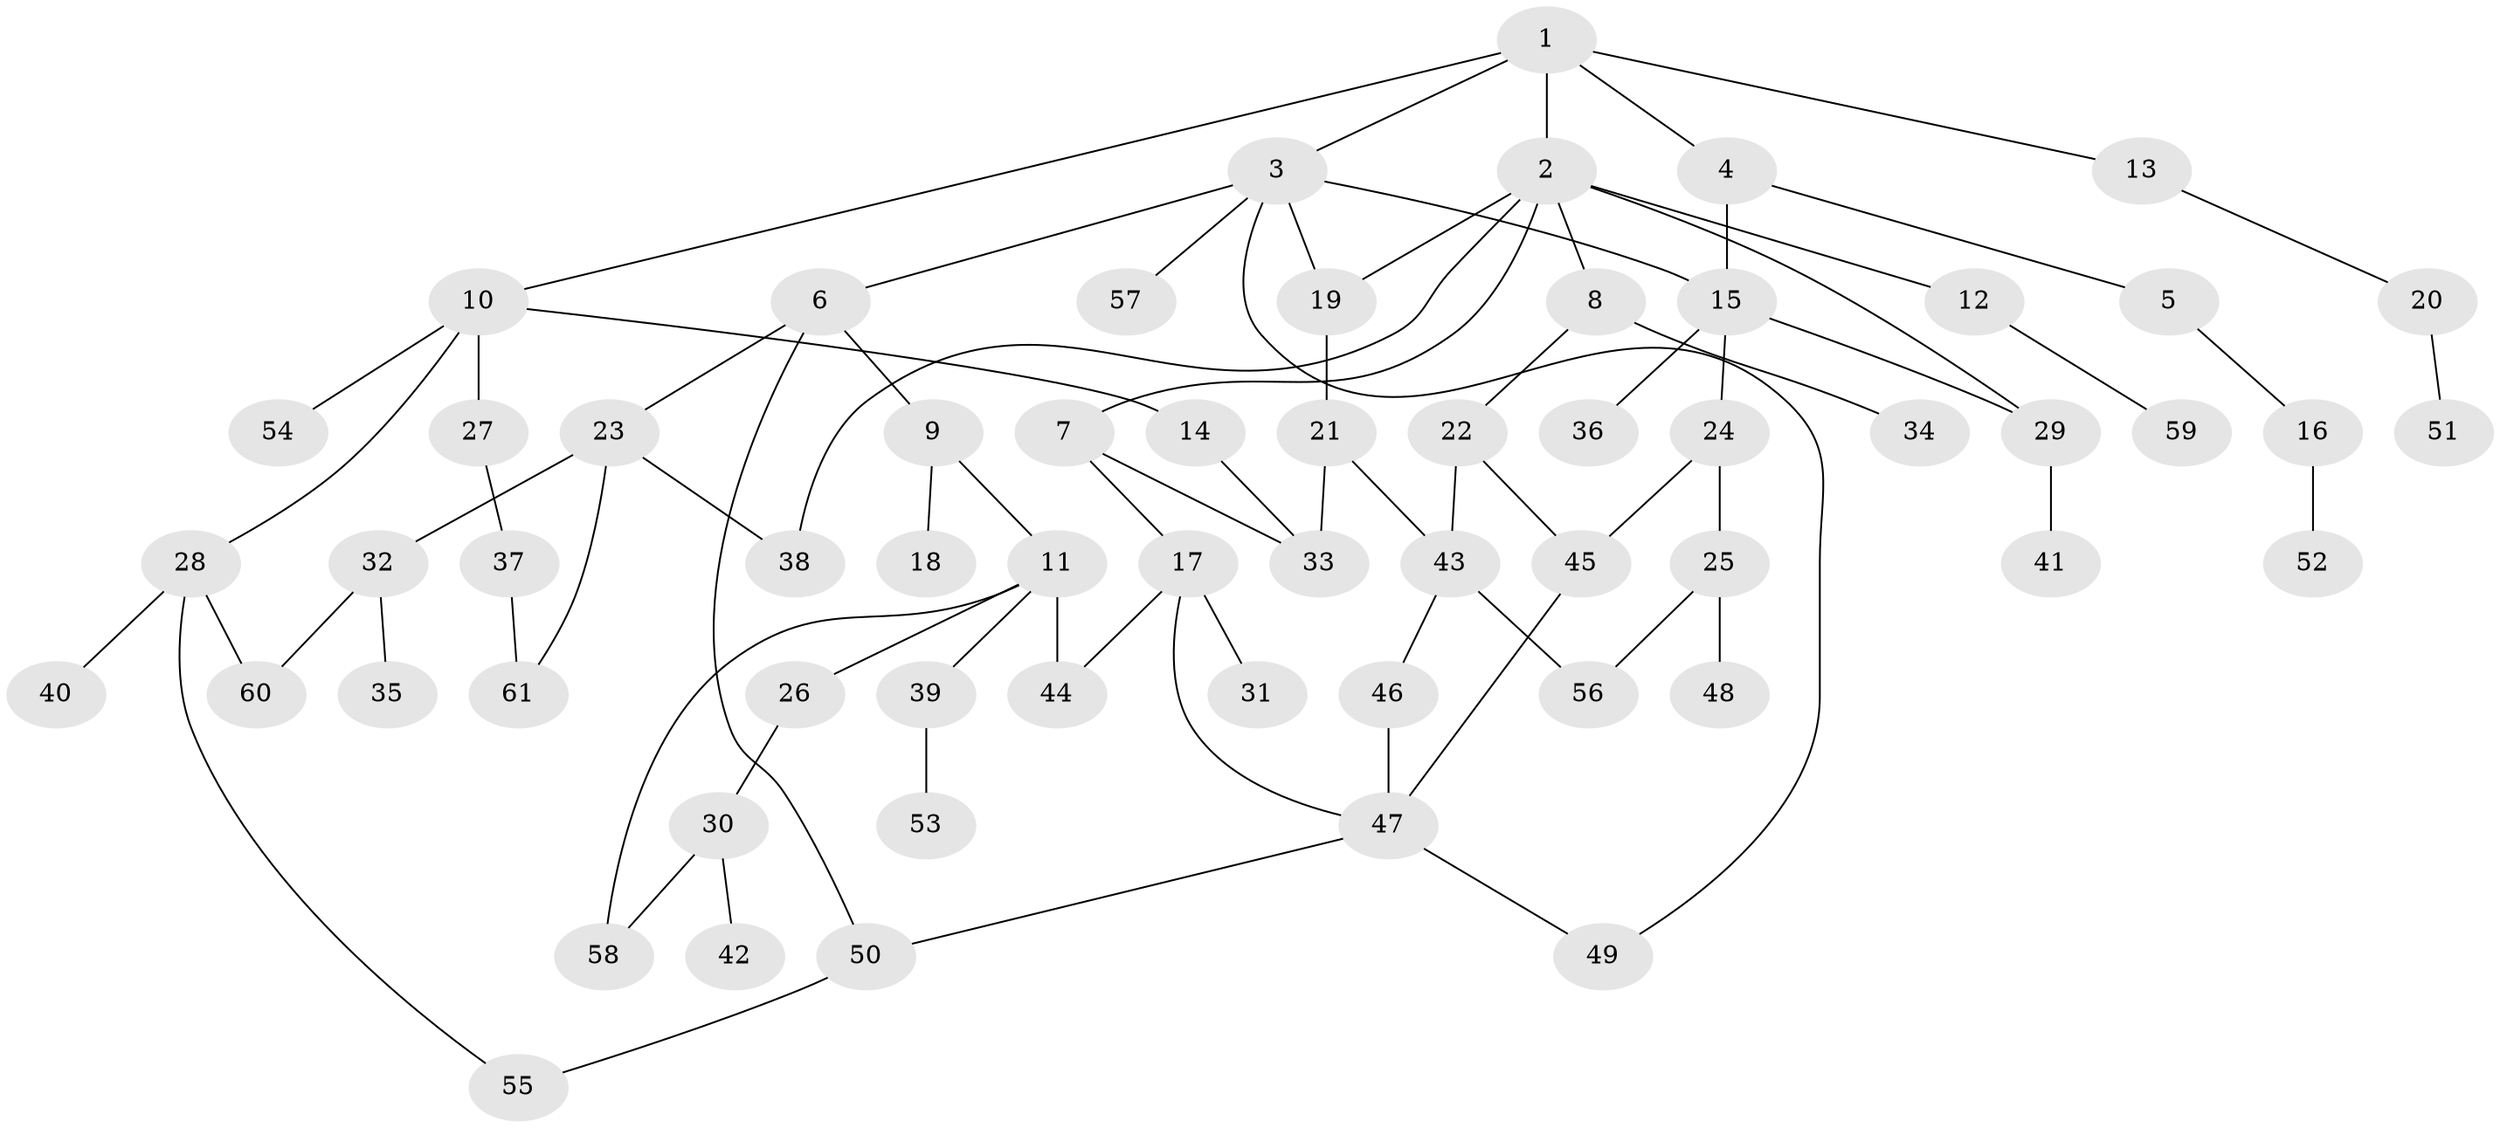 // coarse degree distribution, {12: 0.05555555555555555, 2: 0.3333333333333333, 4: 0.16666666666666666, 3: 0.1111111111111111, 1: 0.3333333333333333}
// Generated by graph-tools (version 1.1) at 2025/17/03/04/25 18:17:02]
// undirected, 61 vertices, 78 edges
graph export_dot {
graph [start="1"]
  node [color=gray90,style=filled];
  1;
  2;
  3;
  4;
  5;
  6;
  7;
  8;
  9;
  10;
  11;
  12;
  13;
  14;
  15;
  16;
  17;
  18;
  19;
  20;
  21;
  22;
  23;
  24;
  25;
  26;
  27;
  28;
  29;
  30;
  31;
  32;
  33;
  34;
  35;
  36;
  37;
  38;
  39;
  40;
  41;
  42;
  43;
  44;
  45;
  46;
  47;
  48;
  49;
  50;
  51;
  52;
  53;
  54;
  55;
  56;
  57;
  58;
  59;
  60;
  61;
  1 -- 2;
  1 -- 3;
  1 -- 4;
  1 -- 10;
  1 -- 13;
  2 -- 7;
  2 -- 8;
  2 -- 12;
  2 -- 29;
  2 -- 38;
  2 -- 19;
  3 -- 6;
  3 -- 19;
  3 -- 57;
  3 -- 49;
  3 -- 15;
  4 -- 5;
  4 -- 15;
  5 -- 16;
  6 -- 9;
  6 -- 23;
  6 -- 50;
  7 -- 17;
  7 -- 33;
  8 -- 22;
  8 -- 34;
  9 -- 11;
  9 -- 18;
  10 -- 14;
  10 -- 27;
  10 -- 28;
  10 -- 54;
  11 -- 26;
  11 -- 39;
  11 -- 44;
  11 -- 58;
  12 -- 59;
  13 -- 20;
  14 -- 33;
  15 -- 24;
  15 -- 36;
  15 -- 29;
  16 -- 52;
  17 -- 31;
  17 -- 44;
  17 -- 47;
  19 -- 21;
  20 -- 51;
  21 -- 43;
  21 -- 33;
  22 -- 43;
  22 -- 45;
  23 -- 32;
  23 -- 38;
  23 -- 61;
  24 -- 25;
  24 -- 45;
  25 -- 48;
  25 -- 56;
  26 -- 30;
  27 -- 37;
  28 -- 40;
  28 -- 60;
  28 -- 55;
  29 -- 41;
  30 -- 42;
  30 -- 58;
  32 -- 35;
  32 -- 60;
  37 -- 61;
  39 -- 53;
  43 -- 46;
  43 -- 56;
  45 -- 47;
  46 -- 47;
  47 -- 49;
  47 -- 50;
  50 -- 55;
}

